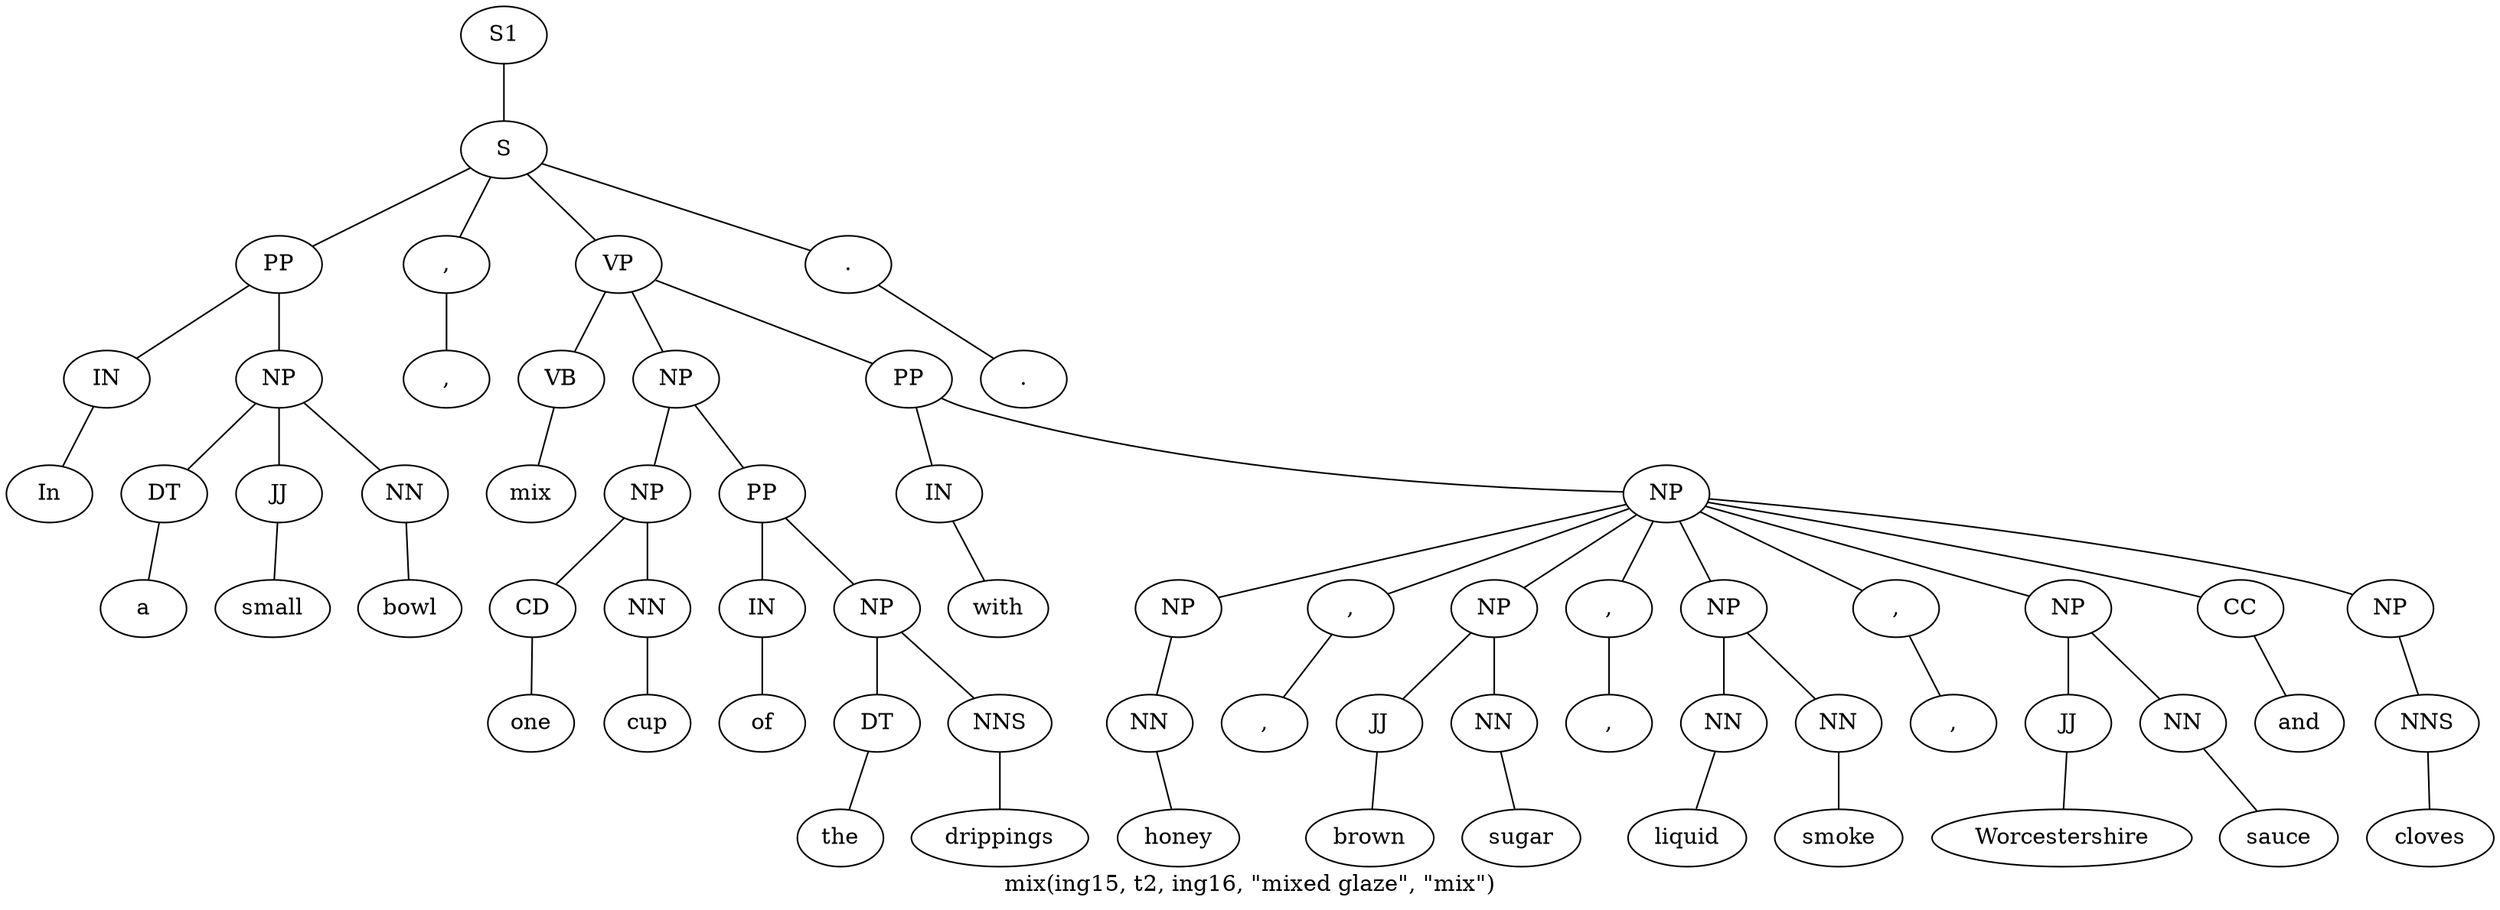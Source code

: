 graph SyntaxGraph {
	label = "mix(ing15, t2, ing16, \"mixed glaze\", \"mix\")";
	Node0 [label="S1"];
	Node1 [label="S"];
	Node2 [label="PP"];
	Node3 [label="IN"];
	Node4 [label="In"];
	Node5 [label="NP"];
	Node6 [label="DT"];
	Node7 [label="a"];
	Node8 [label="JJ"];
	Node9 [label="small"];
	Node10 [label="NN"];
	Node11 [label="bowl"];
	Node12 [label=","];
	Node13 [label=","];
	Node14 [label="VP"];
	Node15 [label="VB"];
	Node16 [label="mix"];
	Node17 [label="NP"];
	Node18 [label="NP"];
	Node19 [label="CD"];
	Node20 [label="one"];
	Node21 [label="NN"];
	Node22 [label="cup"];
	Node23 [label="PP"];
	Node24 [label="IN"];
	Node25 [label="of"];
	Node26 [label="NP"];
	Node27 [label="DT"];
	Node28 [label="the"];
	Node29 [label="NNS"];
	Node30 [label="drippings"];
	Node31 [label="PP"];
	Node32 [label="IN"];
	Node33 [label="with"];
	Node34 [label="NP"];
	Node35 [label="NP"];
	Node36 [label="NN"];
	Node37 [label="honey"];
	Node38 [label=","];
	Node39 [label=","];
	Node40 [label="NP"];
	Node41 [label="JJ"];
	Node42 [label="brown"];
	Node43 [label="NN"];
	Node44 [label="sugar"];
	Node45 [label=","];
	Node46 [label=","];
	Node47 [label="NP"];
	Node48 [label="NN"];
	Node49 [label="liquid"];
	Node50 [label="NN"];
	Node51 [label="smoke"];
	Node52 [label=","];
	Node53 [label=","];
	Node54 [label="NP"];
	Node55 [label="JJ"];
	Node56 [label="Worcestershire"];
	Node57 [label="NN"];
	Node58 [label="sauce"];
	Node59 [label="CC"];
	Node60 [label="and"];
	Node61 [label="NP"];
	Node62 [label="NNS"];
	Node63 [label="cloves"];
	Node64 [label="."];
	Node65 [label="."];

	Node0 -- Node1;
	Node1 -- Node2;
	Node1 -- Node12;
	Node1 -- Node14;
	Node1 -- Node64;
	Node2 -- Node3;
	Node2 -- Node5;
	Node3 -- Node4;
	Node5 -- Node6;
	Node5 -- Node8;
	Node5 -- Node10;
	Node6 -- Node7;
	Node8 -- Node9;
	Node10 -- Node11;
	Node12 -- Node13;
	Node14 -- Node15;
	Node14 -- Node17;
	Node14 -- Node31;
	Node15 -- Node16;
	Node17 -- Node18;
	Node17 -- Node23;
	Node18 -- Node19;
	Node18 -- Node21;
	Node19 -- Node20;
	Node21 -- Node22;
	Node23 -- Node24;
	Node23 -- Node26;
	Node24 -- Node25;
	Node26 -- Node27;
	Node26 -- Node29;
	Node27 -- Node28;
	Node29 -- Node30;
	Node31 -- Node32;
	Node31 -- Node34;
	Node32 -- Node33;
	Node34 -- Node35;
	Node34 -- Node38;
	Node34 -- Node40;
	Node34 -- Node45;
	Node34 -- Node47;
	Node34 -- Node52;
	Node34 -- Node54;
	Node34 -- Node59;
	Node34 -- Node61;
	Node35 -- Node36;
	Node36 -- Node37;
	Node38 -- Node39;
	Node40 -- Node41;
	Node40 -- Node43;
	Node41 -- Node42;
	Node43 -- Node44;
	Node45 -- Node46;
	Node47 -- Node48;
	Node47 -- Node50;
	Node48 -- Node49;
	Node50 -- Node51;
	Node52 -- Node53;
	Node54 -- Node55;
	Node54 -- Node57;
	Node55 -- Node56;
	Node57 -- Node58;
	Node59 -- Node60;
	Node61 -- Node62;
	Node62 -- Node63;
	Node64 -- Node65;
}